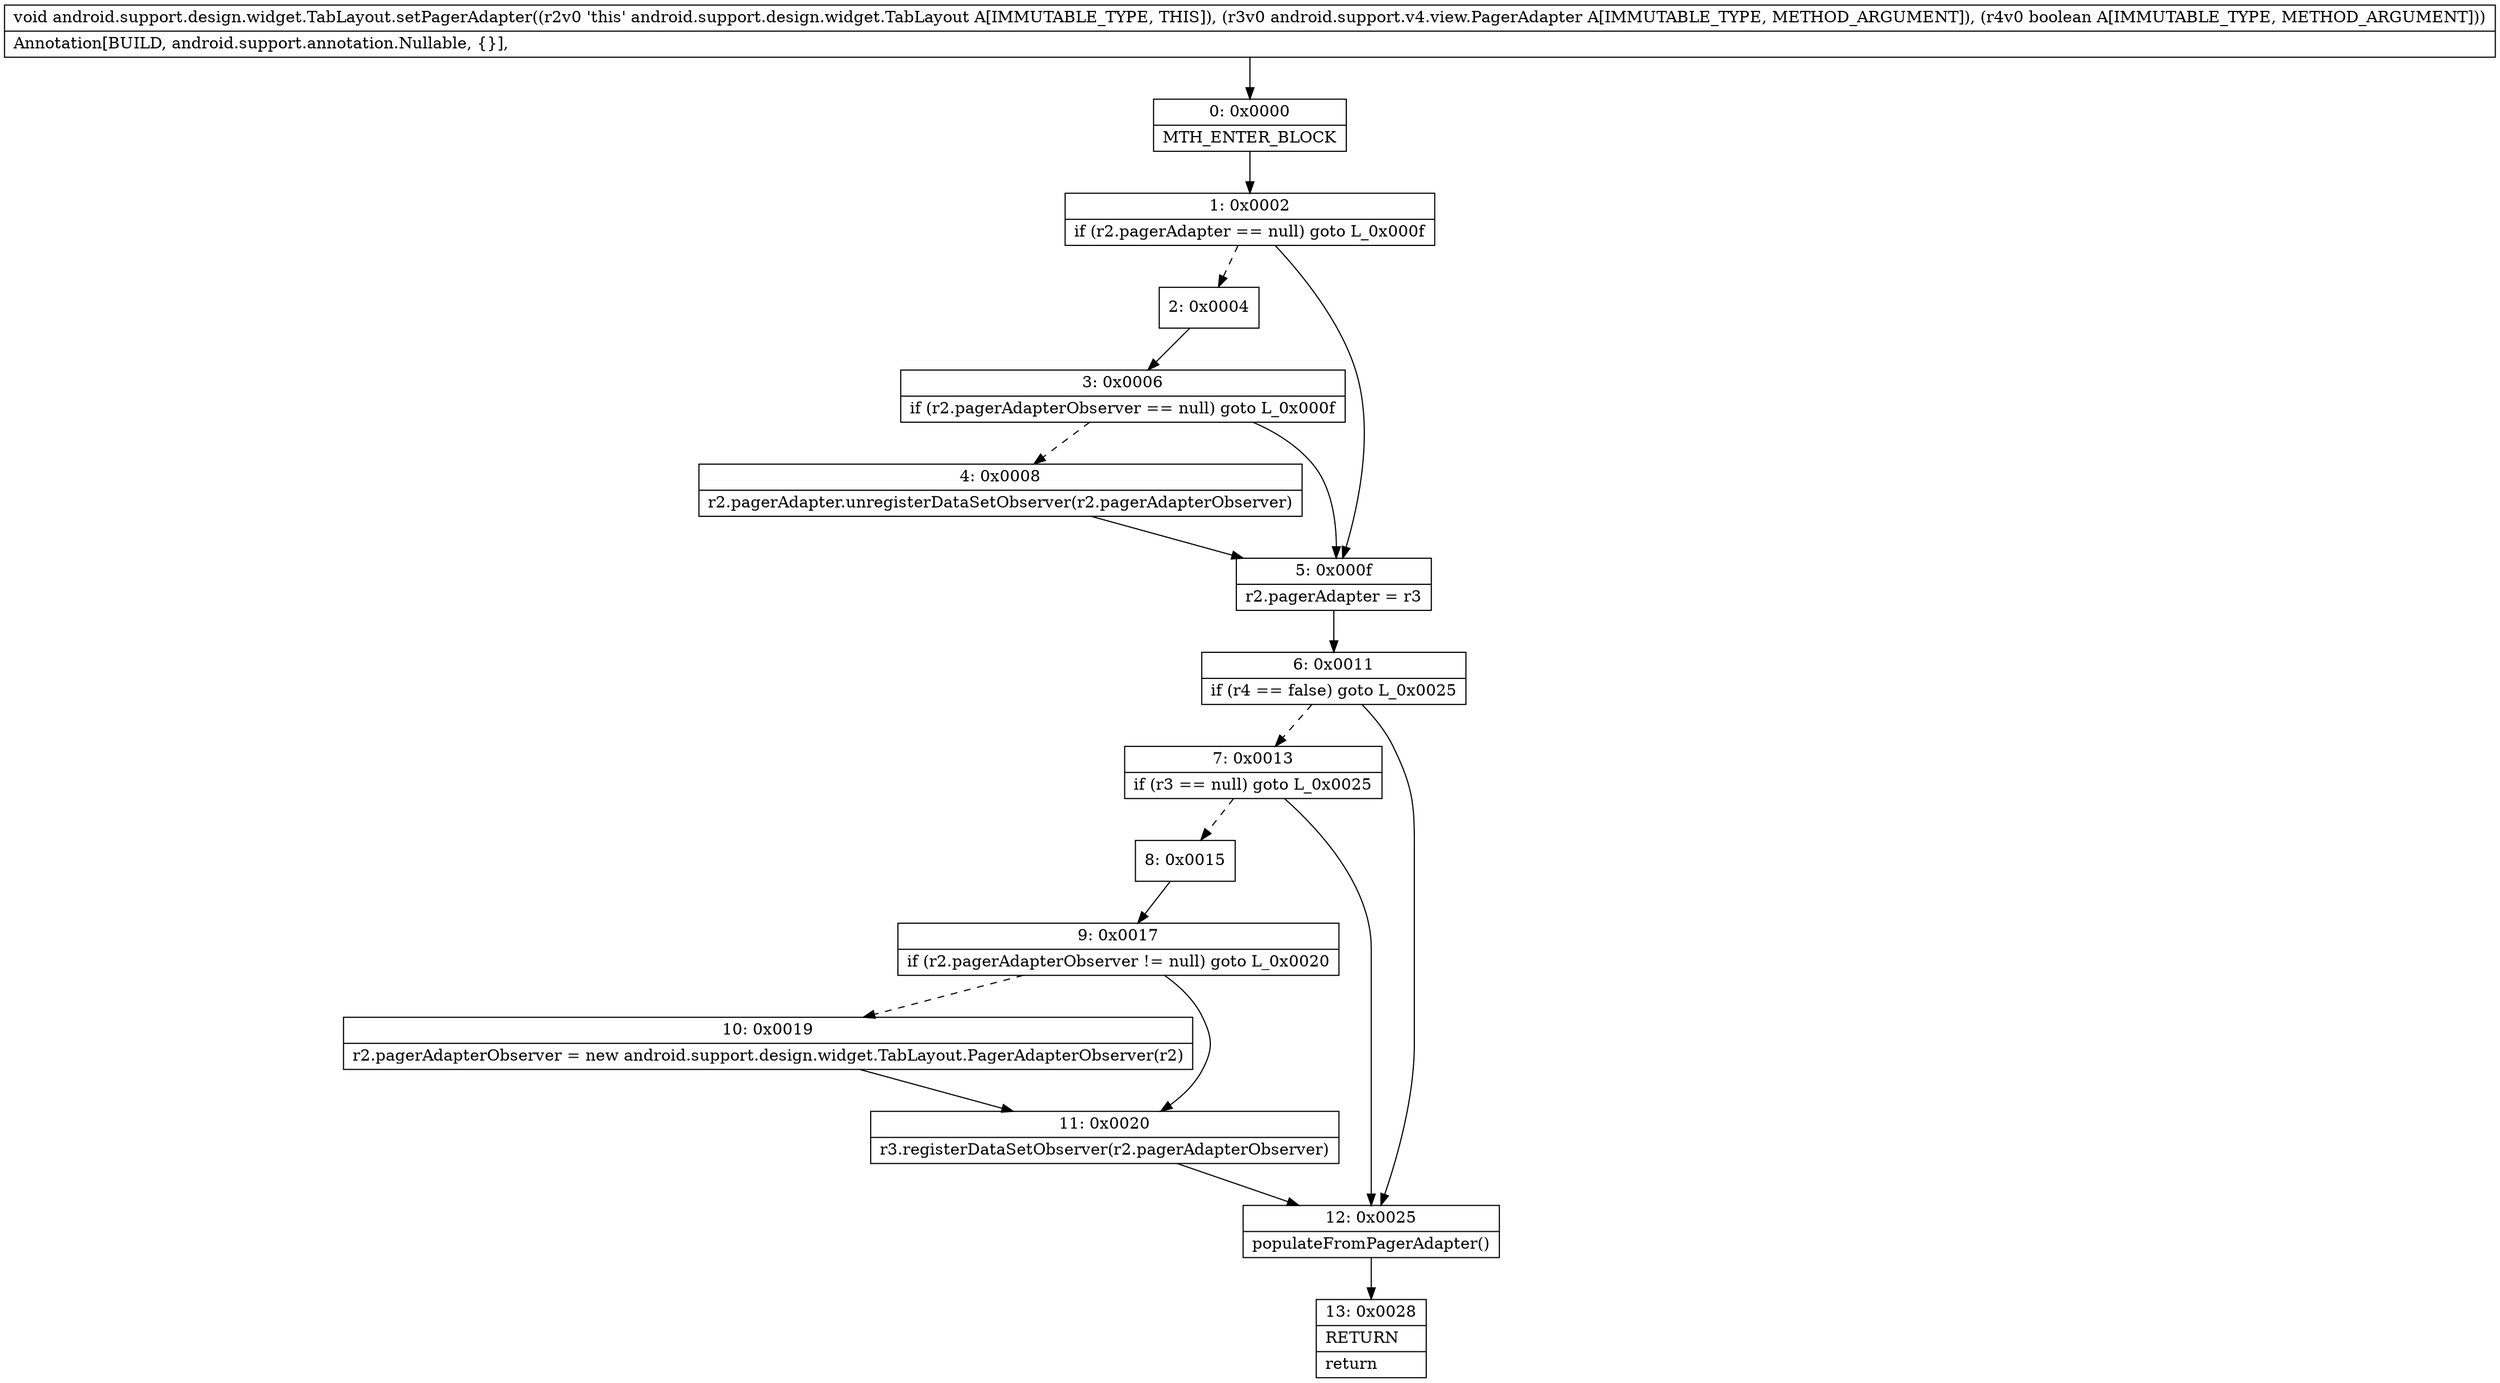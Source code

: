 digraph "CFG forandroid.support.design.widget.TabLayout.setPagerAdapter(Landroid\/support\/v4\/view\/PagerAdapter;Z)V" {
Node_0 [shape=record,label="{0\:\ 0x0000|MTH_ENTER_BLOCK\l}"];
Node_1 [shape=record,label="{1\:\ 0x0002|if (r2.pagerAdapter == null) goto L_0x000f\l}"];
Node_2 [shape=record,label="{2\:\ 0x0004}"];
Node_3 [shape=record,label="{3\:\ 0x0006|if (r2.pagerAdapterObserver == null) goto L_0x000f\l}"];
Node_4 [shape=record,label="{4\:\ 0x0008|r2.pagerAdapter.unregisterDataSetObserver(r2.pagerAdapterObserver)\l}"];
Node_5 [shape=record,label="{5\:\ 0x000f|r2.pagerAdapter = r3\l}"];
Node_6 [shape=record,label="{6\:\ 0x0011|if (r4 == false) goto L_0x0025\l}"];
Node_7 [shape=record,label="{7\:\ 0x0013|if (r3 == null) goto L_0x0025\l}"];
Node_8 [shape=record,label="{8\:\ 0x0015}"];
Node_9 [shape=record,label="{9\:\ 0x0017|if (r2.pagerAdapterObserver != null) goto L_0x0020\l}"];
Node_10 [shape=record,label="{10\:\ 0x0019|r2.pagerAdapterObserver = new android.support.design.widget.TabLayout.PagerAdapterObserver(r2)\l}"];
Node_11 [shape=record,label="{11\:\ 0x0020|r3.registerDataSetObserver(r2.pagerAdapterObserver)\l}"];
Node_12 [shape=record,label="{12\:\ 0x0025|populateFromPagerAdapter()\l}"];
Node_13 [shape=record,label="{13\:\ 0x0028|RETURN\l|return\l}"];
MethodNode[shape=record,label="{void android.support.design.widget.TabLayout.setPagerAdapter((r2v0 'this' android.support.design.widget.TabLayout A[IMMUTABLE_TYPE, THIS]), (r3v0 android.support.v4.view.PagerAdapter A[IMMUTABLE_TYPE, METHOD_ARGUMENT]), (r4v0 boolean A[IMMUTABLE_TYPE, METHOD_ARGUMENT]))  | Annotation[BUILD, android.support.annotation.Nullable, \{\}], \l}"];
MethodNode -> Node_0;
Node_0 -> Node_1;
Node_1 -> Node_2[style=dashed];
Node_1 -> Node_5;
Node_2 -> Node_3;
Node_3 -> Node_4[style=dashed];
Node_3 -> Node_5;
Node_4 -> Node_5;
Node_5 -> Node_6;
Node_6 -> Node_7[style=dashed];
Node_6 -> Node_12;
Node_7 -> Node_8[style=dashed];
Node_7 -> Node_12;
Node_8 -> Node_9;
Node_9 -> Node_10[style=dashed];
Node_9 -> Node_11;
Node_10 -> Node_11;
Node_11 -> Node_12;
Node_12 -> Node_13;
}

